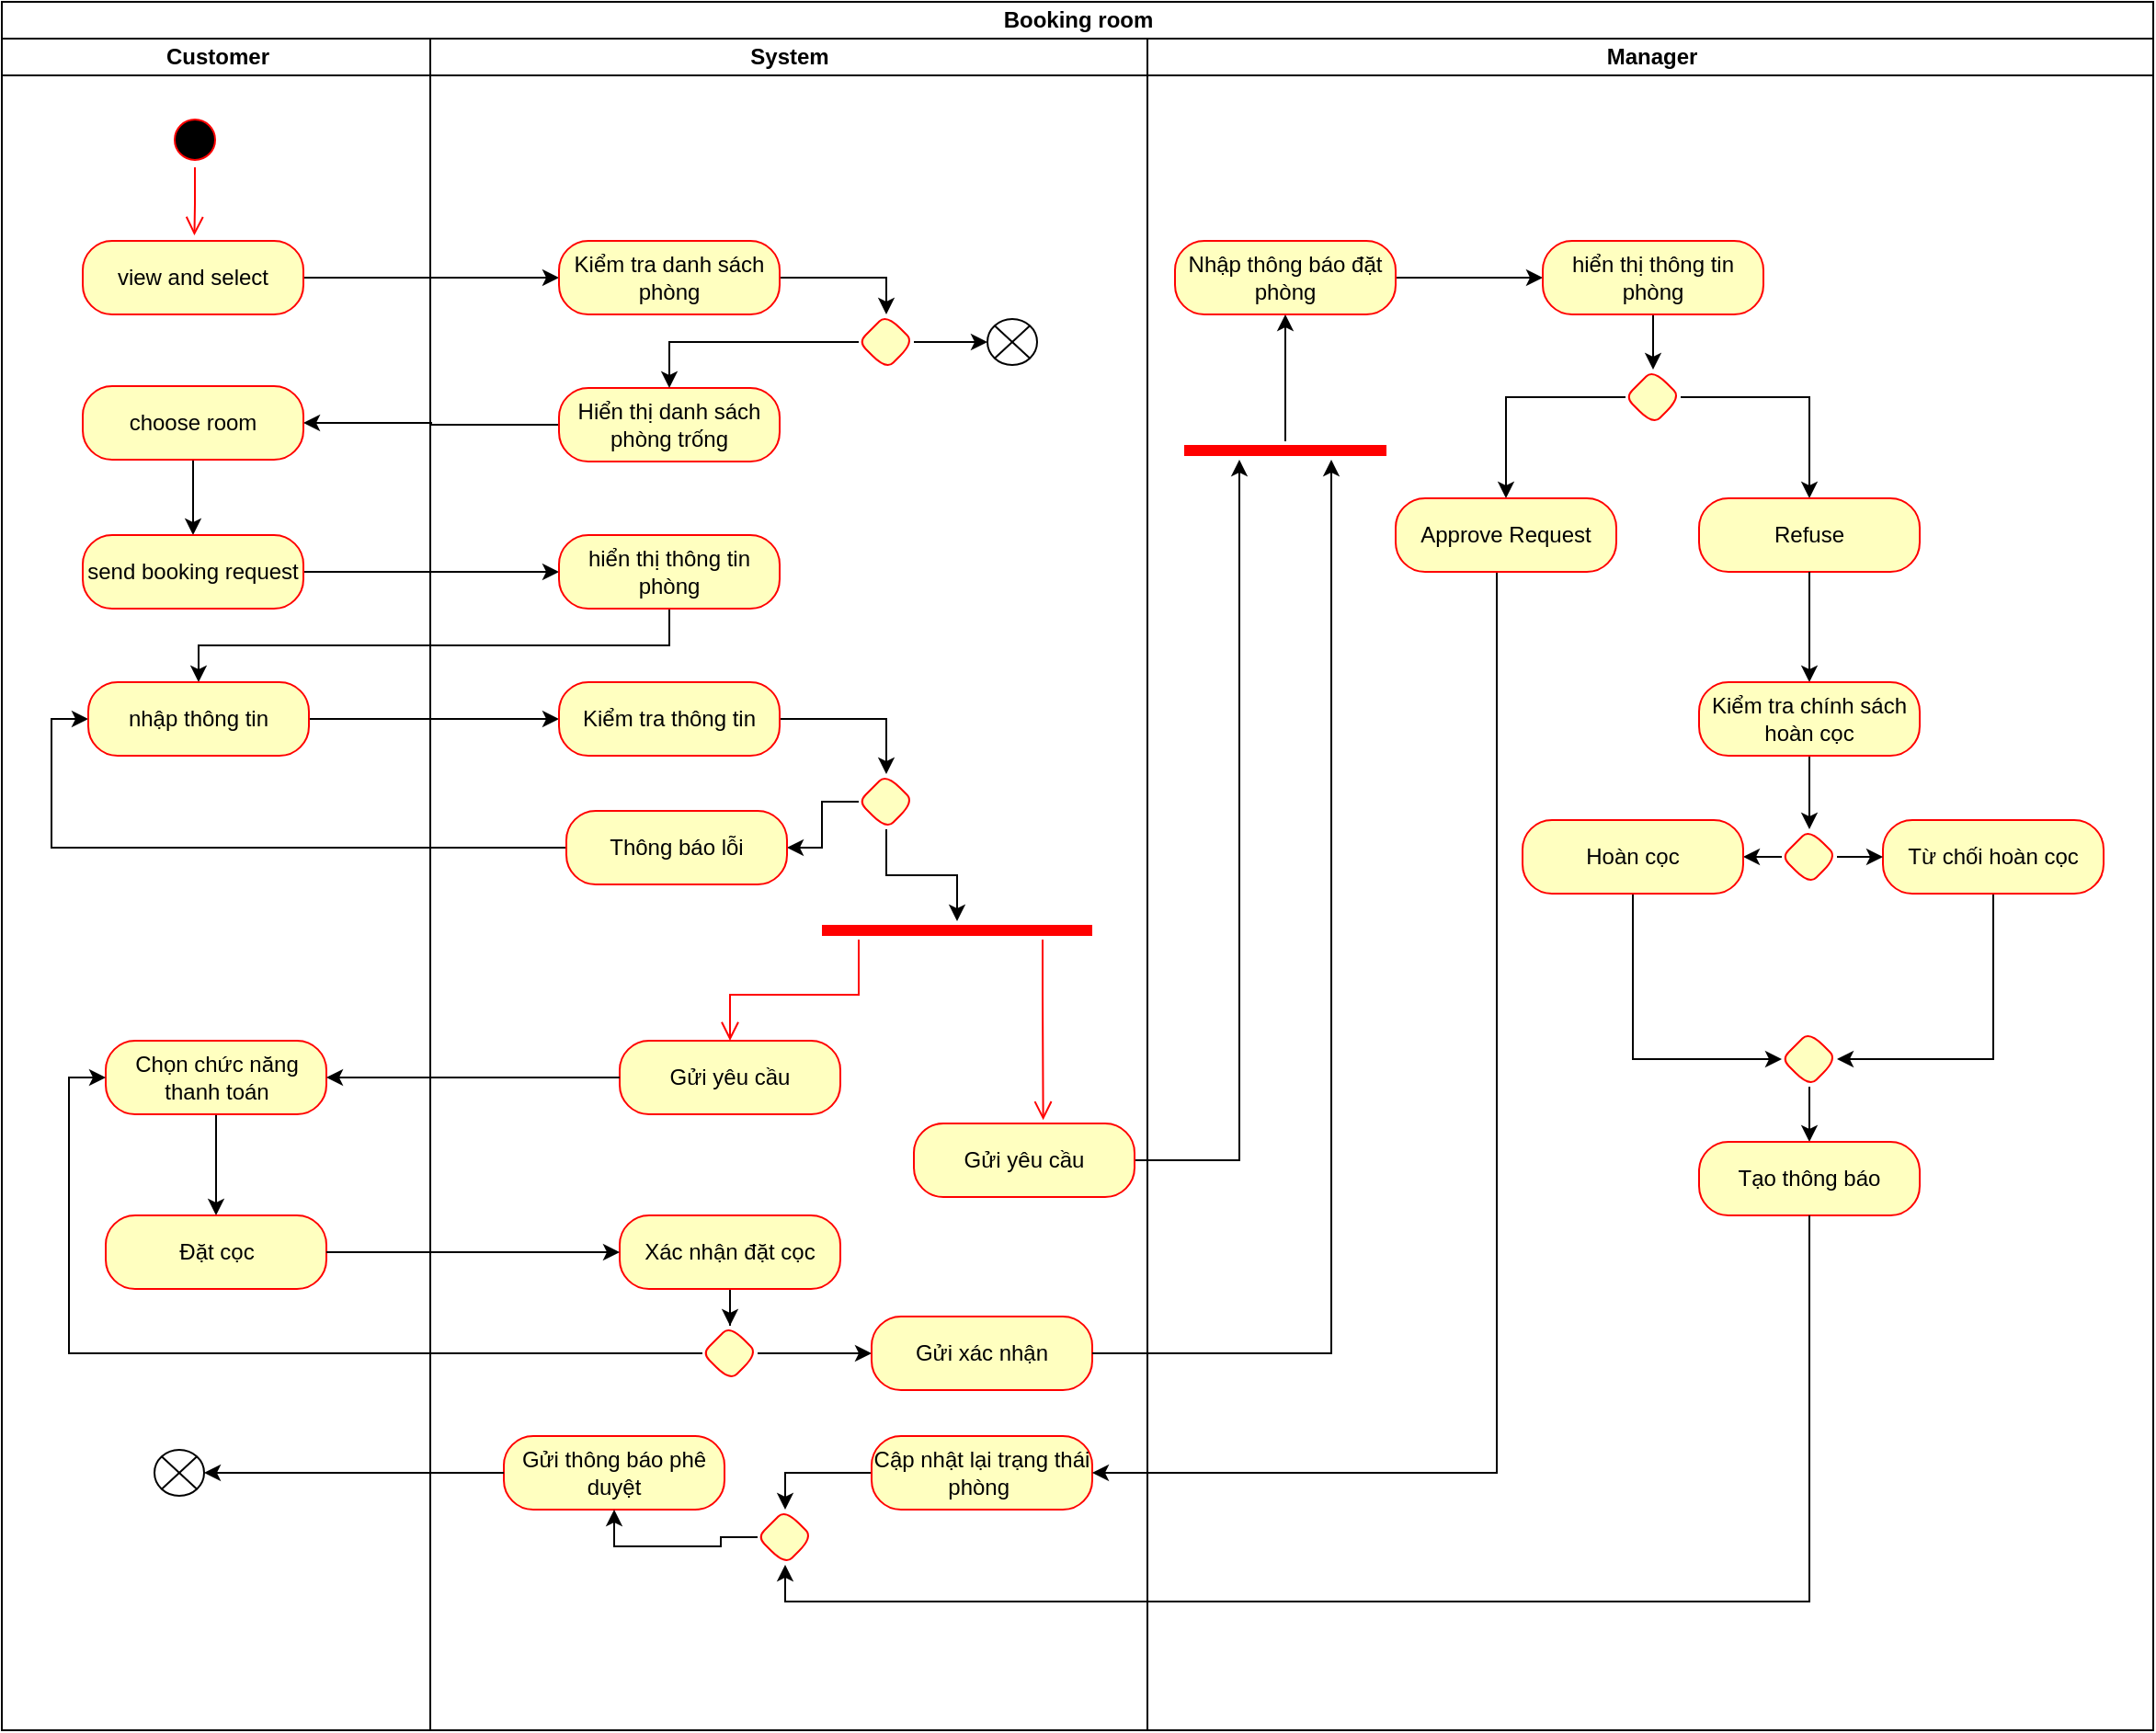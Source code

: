<mxfile version="26.2.2">
  <diagram name="Trang-1" id="d_lrkH4-vdAlnMZ1kf16">
    <mxGraphModel dx="676" dy="885" grid="1" gridSize="10" guides="1" tooltips="1" connect="1" arrows="1" fold="1" page="1" pageScale="1" pageWidth="827" pageHeight="1169" math="0" shadow="0">
      <root>
        <mxCell id="0" />
        <mxCell id="1" parent="0" />
        <mxCell id="kXjG0Q7y1UOLb-YYbGv2-70" value="Booking room" style="swimlane;childLayout=stackLayout;resizeParent=1;resizeParentMax=0;startSize=20;html=1;" parent="1" vertex="1">
          <mxGeometry x="827.0" width="1170.0" height="940" as="geometry" />
        </mxCell>
        <mxCell id="kXjG0Q7y1UOLb-YYbGv2-111" style="edgeStyle=orthogonalEdgeStyle;rounded=0;orthogonalLoop=1;jettySize=auto;html=1;exitX=1;exitY=0.5;exitDx=0;exitDy=0;entryX=0;entryY=0.5;entryDx=0;entryDy=0;" parent="kXjG0Q7y1UOLb-YYbGv2-70" source="kXjG0Q7y1UOLb-YYbGv2-75" target="kXjG0Q7y1UOLb-YYbGv2-83" edge="1">
          <mxGeometry relative="1" as="geometry" />
        </mxCell>
        <mxCell id="kXjG0Q7y1UOLb-YYbGv2-116" style="edgeStyle=orthogonalEdgeStyle;rounded=0;orthogonalLoop=1;jettySize=auto;html=1;exitX=1;exitY=0.5;exitDx=0;exitDy=0;" parent="kXjG0Q7y1UOLb-YYbGv2-70" source="kXjG0Q7y1UOLb-YYbGv2-78" target="kXjG0Q7y1UOLb-YYbGv2-88" edge="1">
          <mxGeometry relative="1" as="geometry" />
        </mxCell>
        <mxCell id="kXjG0Q7y1UOLb-YYbGv2-117" style="edgeStyle=orthogonalEdgeStyle;rounded=0;orthogonalLoop=1;jettySize=auto;html=1;exitX=0.5;exitY=1;exitDx=0;exitDy=0;" parent="kXjG0Q7y1UOLb-YYbGv2-70" source="kXjG0Q7y1UOLb-YYbGv2-88" target="kXjG0Q7y1UOLb-YYbGv2-80" edge="1">
          <mxGeometry relative="1" as="geometry" />
        </mxCell>
        <mxCell id="vrlury9yHRgiXeEKbm9l-6" style="edgeStyle=orthogonalEdgeStyle;rounded=0;orthogonalLoop=1;jettySize=auto;html=1;entryX=1;entryY=0.5;entryDx=0;entryDy=0;" edge="1" parent="kXjG0Q7y1UOLb-YYbGv2-70" source="kXjG0Q7y1UOLb-YYbGv2-113" target="kXjG0Q7y1UOLb-YYbGv2-76">
          <mxGeometry relative="1" as="geometry" />
        </mxCell>
        <mxCell id="vrlury9yHRgiXeEKbm9l-9" style="edgeStyle=orthogonalEdgeStyle;rounded=0;orthogonalLoop=1;jettySize=auto;html=1;" edge="1" parent="kXjG0Q7y1UOLb-YYbGv2-70" source="kXjG0Q7y1UOLb-YYbGv2-80" target="vrlury9yHRgiXeEKbm9l-8">
          <mxGeometry relative="1" as="geometry" />
        </mxCell>
        <mxCell id="vrlury9yHRgiXeEKbm9l-17" style="edgeStyle=orthogonalEdgeStyle;rounded=0;orthogonalLoop=1;jettySize=auto;html=1;entryX=0;entryY=0.5;entryDx=0;entryDy=0;" edge="1" parent="kXjG0Q7y1UOLb-YYbGv2-70" source="vrlury9yHRgiXeEKbm9l-15" target="kXjG0Q7y1UOLb-YYbGv2-80">
          <mxGeometry relative="1" as="geometry" />
        </mxCell>
        <mxCell id="vrlury9yHRgiXeEKbm9l-21" value="" style="edgeStyle=orthogonalEdgeStyle;rounded=0;orthogonalLoop=1;jettySize=auto;html=1;" edge="1" parent="kXjG0Q7y1UOLb-YYbGv2-70" source="vrlury9yHRgiXeEKbm9l-18" target="vrlury9yHRgiXeEKbm9l-112">
          <mxGeometry relative="1" as="geometry">
            <mxPoint x="673.0" y="190" as="targetPoint" />
            <Array as="points">
              <mxPoint x="673" y="630" />
            </Array>
          </mxGeometry>
        </mxCell>
        <mxCell id="kXjG0Q7y1UOLb-YYbGv2-71" value="Customer" style="swimlane;startSize=20;html=1;" parent="kXjG0Q7y1UOLb-YYbGv2-70" vertex="1">
          <mxGeometry y="20" width="233.0" height="920" as="geometry" />
        </mxCell>
        <mxCell id="kXjG0Q7y1UOLb-YYbGv2-72" value="" style="ellipse;html=1;shape=startState;fillColor=#000000;strokeColor=#ff0000;" parent="kXjG0Q7y1UOLb-YYbGv2-71" vertex="1">
          <mxGeometry x="90.0" y="40" width="30" height="30" as="geometry" />
        </mxCell>
        <mxCell id="kXjG0Q7y1UOLb-YYbGv2-73" value="" style="edgeStyle=orthogonalEdgeStyle;html=1;verticalAlign=bottom;endArrow=open;endSize=8;strokeColor=#ff0000;rounded=0;entryX=0.506;entryY=-0.074;entryDx=0;entryDy=0;entryPerimeter=0;" parent="kXjG0Q7y1UOLb-YYbGv2-71" source="kXjG0Q7y1UOLb-YYbGv2-72" target="kXjG0Q7y1UOLb-YYbGv2-75" edge="1">
          <mxGeometry relative="1" as="geometry">
            <mxPoint x="105.0" y="100" as="targetPoint" />
          </mxGeometry>
        </mxCell>
        <mxCell id="kXjG0Q7y1UOLb-YYbGv2-75" value="view and select" style="rounded=1;whiteSpace=wrap;html=1;arcSize=40;fontColor=#000000;fillColor=#ffffc0;strokeColor=#ff0000;" parent="kXjG0Q7y1UOLb-YYbGv2-71" vertex="1">
          <mxGeometry x="44.0" y="110" width="120" height="40" as="geometry" />
        </mxCell>
        <mxCell id="vrlury9yHRgiXeEKbm9l-7" style="edgeStyle=orthogonalEdgeStyle;rounded=0;orthogonalLoop=1;jettySize=auto;html=1;entryX=0.5;entryY=0;entryDx=0;entryDy=0;" edge="1" parent="kXjG0Q7y1UOLb-YYbGv2-71" source="kXjG0Q7y1UOLb-YYbGv2-76" target="kXjG0Q7y1UOLb-YYbGv2-78">
          <mxGeometry relative="1" as="geometry" />
        </mxCell>
        <mxCell id="kXjG0Q7y1UOLb-YYbGv2-76" value="choose room" style="rounded=1;whiteSpace=wrap;html=1;arcSize=40;fontColor=#000000;fillColor=#ffffc0;strokeColor=#ff0000;" parent="kXjG0Q7y1UOLb-YYbGv2-71" vertex="1">
          <mxGeometry x="44.0" y="189" width="120" height="40" as="geometry" />
        </mxCell>
        <mxCell id="kXjG0Q7y1UOLb-YYbGv2-78" value="send booking request" style="rounded=1;whiteSpace=wrap;html=1;arcSize=40;fontColor=#000000;fillColor=#ffffc0;strokeColor=#ff0000;" parent="kXjG0Q7y1UOLb-YYbGv2-71" vertex="1">
          <mxGeometry x="44.0" y="270" width="120" height="40" as="geometry" />
        </mxCell>
        <mxCell id="kXjG0Q7y1UOLb-YYbGv2-80" value="nhập thông tin" style="rounded=1;whiteSpace=wrap;html=1;arcSize=40;fontColor=#000000;fillColor=#ffffc0;strokeColor=#ff0000;" parent="kXjG0Q7y1UOLb-YYbGv2-71" vertex="1">
          <mxGeometry x="47.0" y="350" width="120" height="40" as="geometry" />
        </mxCell>
        <mxCell id="vrlury9yHRgiXeEKbm9l-50" value="" style="edgeStyle=orthogonalEdgeStyle;rounded=0;orthogonalLoop=1;jettySize=auto;html=1;" edge="1" parent="kXjG0Q7y1UOLb-YYbGv2-71" source="vrlury9yHRgiXeEKbm9l-47" target="vrlury9yHRgiXeEKbm9l-49">
          <mxGeometry relative="1" as="geometry" />
        </mxCell>
        <mxCell id="vrlury9yHRgiXeEKbm9l-47" value="Chọn chức năng thanh toán" style="rounded=1;whiteSpace=wrap;html=1;arcSize=40;fontColor=#000000;fillColor=#ffffc0;strokeColor=#ff0000;" vertex="1" parent="kXjG0Q7y1UOLb-YYbGv2-71">
          <mxGeometry x="56.5" y="545" width="120" height="40" as="geometry" />
        </mxCell>
        <mxCell id="vrlury9yHRgiXeEKbm9l-49" value="Đặt cọc" style="rounded=1;whiteSpace=wrap;html=1;arcSize=40;fontColor=#000000;fillColor=#ffffc0;strokeColor=#ff0000;" vertex="1" parent="kXjG0Q7y1UOLb-YYbGv2-71">
          <mxGeometry x="56.5" y="640" width="120" height="40" as="geometry" />
        </mxCell>
        <mxCell id="vrlury9yHRgiXeEKbm9l-130" value="" style="shape=sumEllipse;perimeter=ellipsePerimeter;whiteSpace=wrap;html=1;backgroundOutline=1;" vertex="1" parent="kXjG0Q7y1UOLb-YYbGv2-71">
          <mxGeometry x="83.0" y="767.5" width="27" height="25" as="geometry" />
        </mxCell>
        <mxCell id="kXjG0Q7y1UOLb-YYbGv2-82" value="System" style="swimlane;startSize=20;html=1;" parent="kXjG0Q7y1UOLb-YYbGv2-70" vertex="1">
          <mxGeometry x="233.0" y="20" width="390" height="920" as="geometry" />
        </mxCell>
        <mxCell id="vrlury9yHRgiXeEKbm9l-2" value="" style="edgeStyle=orthogonalEdgeStyle;rounded=0;orthogonalLoop=1;jettySize=auto;html=1;" edge="1" parent="kXjG0Q7y1UOLb-YYbGv2-82" source="kXjG0Q7y1UOLb-YYbGv2-83" target="vrlury9yHRgiXeEKbm9l-1">
          <mxGeometry relative="1" as="geometry">
            <Array as="points">
              <mxPoint x="248" y="130" />
            </Array>
          </mxGeometry>
        </mxCell>
        <mxCell id="kXjG0Q7y1UOLb-YYbGv2-83" value="Kiểm tra danh sách phòng" style="rounded=1;whiteSpace=wrap;html=1;arcSize=40;fontColor=#000000;fillColor=#ffffc0;strokeColor=#ff0000;" parent="kXjG0Q7y1UOLb-YYbGv2-82" vertex="1">
          <mxGeometry x="70.0" y="110" width="120" height="40" as="geometry" />
        </mxCell>
        <mxCell id="kXjG0Q7y1UOLb-YYbGv2-88" value="hiển thị thông tin phòng" style="rounded=1;whiteSpace=wrap;html=1;arcSize=40;fontColor=#000000;fillColor=#ffffc0;strokeColor=#ff0000;" parent="kXjG0Q7y1UOLb-YYbGv2-82" vertex="1">
          <mxGeometry x="70.0" y="270" width="120" height="40" as="geometry" />
        </mxCell>
        <mxCell id="kXjG0Q7y1UOLb-YYbGv2-113" value="Hiển thị danh sách phòng trống" style="rounded=1;whiteSpace=wrap;html=1;arcSize=40;fontColor=#000000;fillColor=#ffffc0;strokeColor=#ff0000;" parent="kXjG0Q7y1UOLb-YYbGv2-82" vertex="1">
          <mxGeometry x="70.0" y="190" width="120" height="40" as="geometry" />
        </mxCell>
        <mxCell id="vrlury9yHRgiXeEKbm9l-4" value="" style="edgeStyle=orthogonalEdgeStyle;rounded=0;orthogonalLoop=1;jettySize=auto;html=1;" edge="1" parent="kXjG0Q7y1UOLb-YYbGv2-82" source="vrlury9yHRgiXeEKbm9l-1" target="vrlury9yHRgiXeEKbm9l-3">
          <mxGeometry relative="1" as="geometry" />
        </mxCell>
        <mxCell id="vrlury9yHRgiXeEKbm9l-5" style="edgeStyle=orthogonalEdgeStyle;rounded=0;orthogonalLoop=1;jettySize=auto;html=1;" edge="1" parent="kXjG0Q7y1UOLb-YYbGv2-82" source="vrlury9yHRgiXeEKbm9l-1" target="kXjG0Q7y1UOLb-YYbGv2-113">
          <mxGeometry relative="1" as="geometry" />
        </mxCell>
        <mxCell id="vrlury9yHRgiXeEKbm9l-1" value="" style="rhombus;whiteSpace=wrap;html=1;fillColor=#ffffc0;strokeColor=#ff0000;fontColor=#000000;rounded=1;arcSize=40;" vertex="1" parent="kXjG0Q7y1UOLb-YYbGv2-82">
          <mxGeometry x="233" y="150" width="30" height="30" as="geometry" />
        </mxCell>
        <mxCell id="vrlury9yHRgiXeEKbm9l-3" value="" style="shape=sumEllipse;perimeter=ellipsePerimeter;whiteSpace=wrap;html=1;backgroundOutline=1;" vertex="1" parent="kXjG0Q7y1UOLb-YYbGv2-82">
          <mxGeometry x="303" y="152.5" width="27" height="25" as="geometry" />
        </mxCell>
        <mxCell id="vrlury9yHRgiXeEKbm9l-12" style="edgeStyle=orthogonalEdgeStyle;rounded=0;orthogonalLoop=1;jettySize=auto;html=1;" edge="1" parent="kXjG0Q7y1UOLb-YYbGv2-82" source="vrlury9yHRgiXeEKbm9l-8" target="vrlury9yHRgiXeEKbm9l-11">
          <mxGeometry relative="1" as="geometry" />
        </mxCell>
        <mxCell id="vrlury9yHRgiXeEKbm9l-8" value="Kiểm tra thông tin" style="rounded=1;whiteSpace=wrap;html=1;arcSize=40;fontColor=#000000;fillColor=#ffffc0;strokeColor=#ff0000;" vertex="1" parent="kXjG0Q7y1UOLb-YYbGv2-82">
          <mxGeometry x="70.0" y="350" width="120" height="40" as="geometry" />
        </mxCell>
        <mxCell id="vrlury9yHRgiXeEKbm9l-16" style="edgeStyle=orthogonalEdgeStyle;rounded=0;orthogonalLoop=1;jettySize=auto;html=1;entryX=1;entryY=0.5;entryDx=0;entryDy=0;" edge="1" parent="kXjG0Q7y1UOLb-YYbGv2-82" source="vrlury9yHRgiXeEKbm9l-11" target="vrlury9yHRgiXeEKbm9l-15">
          <mxGeometry relative="1" as="geometry" />
        </mxCell>
        <mxCell id="vrlury9yHRgiXeEKbm9l-26" style="edgeStyle=orthogonalEdgeStyle;rounded=0;orthogonalLoop=1;jettySize=auto;html=1;" edge="1" parent="kXjG0Q7y1UOLb-YYbGv2-82" source="vrlury9yHRgiXeEKbm9l-11" target="vrlury9yHRgiXeEKbm9l-22">
          <mxGeometry relative="1" as="geometry" />
        </mxCell>
        <mxCell id="vrlury9yHRgiXeEKbm9l-11" value="" style="rhombus;whiteSpace=wrap;html=1;fillColor=#ffffc0;strokeColor=#ff0000;fontColor=#000000;rounded=1;arcSize=40;" vertex="1" parent="kXjG0Q7y1UOLb-YYbGv2-82">
          <mxGeometry x="233" y="400" width="30" height="30" as="geometry" />
        </mxCell>
        <mxCell id="vrlury9yHRgiXeEKbm9l-15" value="Thông báo lỗi" style="rounded=1;whiteSpace=wrap;html=1;arcSize=40;fontColor=#000000;fillColor=#ffffc0;strokeColor=#ff0000;" vertex="1" parent="kXjG0Q7y1UOLb-YYbGv2-82">
          <mxGeometry x="74.0" y="420" width="120" height="40" as="geometry" />
        </mxCell>
        <mxCell id="vrlury9yHRgiXeEKbm9l-18" value="Gửi yêu cầu" style="rounded=1;whiteSpace=wrap;html=1;arcSize=40;fontColor=#000000;fillColor=#ffffc0;strokeColor=#ff0000;" vertex="1" parent="kXjG0Q7y1UOLb-YYbGv2-82">
          <mxGeometry x="263.0" y="590" width="120" height="40" as="geometry" />
        </mxCell>
        <mxCell id="vrlury9yHRgiXeEKbm9l-22" value="" style="shape=line;html=1;strokeWidth=6;strokeColor=#ff0000;" vertex="1" parent="kXjG0Q7y1UOLb-YYbGv2-82">
          <mxGeometry x="213" y="480" width="147" height="10" as="geometry" />
        </mxCell>
        <mxCell id="vrlury9yHRgiXeEKbm9l-23" value="" style="edgeStyle=orthogonalEdgeStyle;html=1;verticalAlign=bottom;endArrow=open;endSize=8;strokeColor=#ff0000;rounded=0;entryX=0.5;entryY=0;entryDx=0;entryDy=0;" edge="1" source="vrlury9yHRgiXeEKbm9l-22" parent="kXjG0Q7y1UOLb-YYbGv2-82" target="vrlury9yHRgiXeEKbm9l-46">
          <mxGeometry relative="1" as="geometry">
            <mxPoint x="233.0" y="550" as="targetPoint" />
            <Array as="points">
              <mxPoint x="233" y="520" />
              <mxPoint x="163" y="520" />
            </Array>
          </mxGeometry>
        </mxCell>
        <mxCell id="vrlury9yHRgiXeEKbm9l-25" value="" style="edgeStyle=orthogonalEdgeStyle;html=1;verticalAlign=bottom;endArrow=open;endSize=8;strokeColor=#ff0000;rounded=0;entryX=0.586;entryY=-0.046;entryDx=0;entryDy=0;entryPerimeter=0;" edge="1" parent="kXjG0Q7y1UOLb-YYbGv2-82" source="vrlury9yHRgiXeEKbm9l-22" target="vrlury9yHRgiXeEKbm9l-18">
          <mxGeometry relative="1" as="geometry">
            <mxPoint x="363.0" y="580" as="targetPoint" />
            <mxPoint x="323.0" y="510" as="sourcePoint" />
            <Array as="points">
              <mxPoint x="333" y="520" />
              <mxPoint x="333" y="520" />
            </Array>
          </mxGeometry>
        </mxCell>
        <mxCell id="vrlury9yHRgiXeEKbm9l-46" value="Gửi yêu cầu" style="rounded=1;whiteSpace=wrap;html=1;arcSize=40;fontColor=#000000;fillColor=#ffffc0;strokeColor=#ff0000;" vertex="1" parent="kXjG0Q7y1UOLb-YYbGv2-82">
          <mxGeometry x="103.0" y="545" width="120" height="40" as="geometry" />
        </mxCell>
        <mxCell id="vrlury9yHRgiXeEKbm9l-57" value="" style="edgeStyle=orthogonalEdgeStyle;rounded=0;orthogonalLoop=1;jettySize=auto;html=1;" edge="1" parent="kXjG0Q7y1UOLb-YYbGv2-82" source="vrlury9yHRgiXeEKbm9l-52" target="vrlury9yHRgiXeEKbm9l-56">
          <mxGeometry relative="1" as="geometry" />
        </mxCell>
        <mxCell id="vrlury9yHRgiXeEKbm9l-52" value="Xác nhận đặt cọc" style="rounded=1;whiteSpace=wrap;html=1;arcSize=40;fontColor=#000000;fillColor=#ffffc0;strokeColor=#ff0000;" vertex="1" parent="kXjG0Q7y1UOLb-YYbGv2-82">
          <mxGeometry x="103" y="640" width="120" height="40" as="geometry" />
        </mxCell>
        <mxCell id="vrlury9yHRgiXeEKbm9l-110" value="" style="edgeStyle=orthogonalEdgeStyle;rounded=0;orthogonalLoop=1;jettySize=auto;html=1;" edge="1" parent="kXjG0Q7y1UOLb-YYbGv2-82" source="vrlury9yHRgiXeEKbm9l-56" target="vrlury9yHRgiXeEKbm9l-109">
          <mxGeometry relative="1" as="geometry" />
        </mxCell>
        <mxCell id="vrlury9yHRgiXeEKbm9l-56" value="" style="rhombus;whiteSpace=wrap;html=1;fillColor=#ffffc0;strokeColor=#ff0000;fontColor=#000000;rounded=1;arcSize=40;" vertex="1" parent="kXjG0Q7y1UOLb-YYbGv2-82">
          <mxGeometry x="148" y="700" width="30" height="30" as="geometry" />
        </mxCell>
        <mxCell id="vrlury9yHRgiXeEKbm9l-109" value="Gửi xác nhận" style="rounded=1;whiteSpace=wrap;html=1;arcSize=40;fontColor=#000000;fillColor=#ffffc0;strokeColor=#ff0000;" vertex="1" parent="kXjG0Q7y1UOLb-YYbGv2-82">
          <mxGeometry x="240.0" y="695" width="120" height="40" as="geometry" />
        </mxCell>
        <mxCell id="vrlury9yHRgiXeEKbm9l-128" value="" style="edgeStyle=orthogonalEdgeStyle;rounded=0;orthogonalLoop=1;jettySize=auto;html=1;entryX=0.5;entryY=0;entryDx=0;entryDy=0;" edge="1" parent="kXjG0Q7y1UOLb-YYbGv2-82" source="vrlury9yHRgiXeEKbm9l-125" target="vrlury9yHRgiXeEKbm9l-153">
          <mxGeometry relative="1" as="geometry" />
        </mxCell>
        <mxCell id="vrlury9yHRgiXeEKbm9l-125" value="Cập nhật lại trạng thái phòng&amp;nbsp;" style="rounded=1;whiteSpace=wrap;html=1;arcSize=40;fontColor=#000000;fillColor=#ffffc0;strokeColor=#ff0000;" vertex="1" parent="kXjG0Q7y1UOLb-YYbGv2-82">
          <mxGeometry x="240.0" y="760" width="120" height="40" as="geometry" />
        </mxCell>
        <mxCell id="vrlury9yHRgiXeEKbm9l-127" value="Gửi thông báo phê duyệt" style="rounded=1;whiteSpace=wrap;html=1;arcSize=40;fontColor=#000000;fillColor=#ffffc0;strokeColor=#ff0000;" vertex="1" parent="kXjG0Q7y1UOLb-YYbGv2-82">
          <mxGeometry x="40.0" y="760" width="120" height="40" as="geometry" />
        </mxCell>
        <mxCell id="vrlury9yHRgiXeEKbm9l-154" style="edgeStyle=orthogonalEdgeStyle;rounded=0;orthogonalLoop=1;jettySize=auto;html=1;entryX=0.5;entryY=1;entryDx=0;entryDy=0;" edge="1" parent="kXjG0Q7y1UOLb-YYbGv2-82" source="vrlury9yHRgiXeEKbm9l-153" target="vrlury9yHRgiXeEKbm9l-127">
          <mxGeometry relative="1" as="geometry" />
        </mxCell>
        <mxCell id="vrlury9yHRgiXeEKbm9l-153" value="" style="rhombus;whiteSpace=wrap;html=1;fillColor=#ffffc0;strokeColor=#ff0000;fontColor=#000000;rounded=1;arcSize=40;" vertex="1" parent="kXjG0Q7y1UOLb-YYbGv2-82">
          <mxGeometry x="178" y="800" width="30" height="30" as="geometry" />
        </mxCell>
        <mxCell id="vrlury9yHRgiXeEKbm9l-48" style="edgeStyle=orthogonalEdgeStyle;rounded=0;orthogonalLoop=1;jettySize=auto;html=1;" edge="1" parent="kXjG0Q7y1UOLb-YYbGv2-70" source="vrlury9yHRgiXeEKbm9l-46" target="vrlury9yHRgiXeEKbm9l-47">
          <mxGeometry relative="1" as="geometry" />
        </mxCell>
        <mxCell id="vrlury9yHRgiXeEKbm9l-53" value="" style="edgeStyle=orthogonalEdgeStyle;rounded=0;orthogonalLoop=1;jettySize=auto;html=1;" edge="1" parent="kXjG0Q7y1UOLb-YYbGv2-70" source="vrlury9yHRgiXeEKbm9l-49" target="vrlury9yHRgiXeEKbm9l-52">
          <mxGeometry relative="1" as="geometry" />
        </mxCell>
        <mxCell id="vrlury9yHRgiXeEKbm9l-58" style="edgeStyle=orthogonalEdgeStyle;rounded=0;orthogonalLoop=1;jettySize=auto;html=1;entryX=0;entryY=0.5;entryDx=0;entryDy=0;" edge="1" parent="kXjG0Q7y1UOLb-YYbGv2-70" source="vrlury9yHRgiXeEKbm9l-56" target="vrlury9yHRgiXeEKbm9l-47">
          <mxGeometry relative="1" as="geometry" />
        </mxCell>
        <mxCell id="vrlury9yHRgiXeEKbm9l-111" style="edgeStyle=orthogonalEdgeStyle;rounded=0;orthogonalLoop=1;jettySize=auto;html=1;" edge="1" parent="kXjG0Q7y1UOLb-YYbGv2-70" source="vrlury9yHRgiXeEKbm9l-109" target="vrlury9yHRgiXeEKbm9l-112">
          <mxGeometry relative="1" as="geometry">
            <mxPoint x="743.0" y="190.0" as="targetPoint" />
            <Array as="points">
              <mxPoint x="723" y="735" />
            </Array>
          </mxGeometry>
        </mxCell>
        <mxCell id="vrlury9yHRgiXeEKbm9l-126" value="" style="edgeStyle=orthogonalEdgeStyle;rounded=0;orthogonalLoop=1;jettySize=auto;html=1;" edge="1" parent="kXjG0Q7y1UOLb-YYbGv2-70" source="vrlury9yHRgiXeEKbm9l-121" target="vrlury9yHRgiXeEKbm9l-125">
          <mxGeometry relative="1" as="geometry">
            <Array as="points">
              <mxPoint x="813" y="800" />
            </Array>
          </mxGeometry>
        </mxCell>
        <mxCell id="vrlury9yHRgiXeEKbm9l-129" style="edgeStyle=orthogonalEdgeStyle;rounded=0;orthogonalLoop=1;jettySize=auto;html=1;entryX=1;entryY=0.5;entryDx=0;entryDy=0;" edge="1" parent="kXjG0Q7y1UOLb-YYbGv2-70" source="vrlury9yHRgiXeEKbm9l-127" target="vrlury9yHRgiXeEKbm9l-130">
          <mxGeometry relative="1" as="geometry">
            <mxPoint x="103.0" y="800" as="targetPoint" />
          </mxGeometry>
        </mxCell>
        <mxCell id="kXjG0Q7y1UOLb-YYbGv2-98" value="Manager" style="swimlane;startSize=20;html=1;" parent="kXjG0Q7y1UOLb-YYbGv2-70" vertex="1">
          <mxGeometry x="623.0" y="20" width="547" height="920" as="geometry" />
        </mxCell>
        <mxCell id="vrlury9yHRgiXeEKbm9l-116" value="" style="edgeStyle=orthogonalEdgeStyle;rounded=0;orthogonalLoop=1;jettySize=auto;html=1;" edge="1" parent="kXjG0Q7y1UOLb-YYbGv2-98" source="vrlury9yHRgiXeEKbm9l-112" target="vrlury9yHRgiXeEKbm9l-115">
          <mxGeometry relative="1" as="geometry" />
        </mxCell>
        <mxCell id="vrlury9yHRgiXeEKbm9l-112" value="" style="shape=line;html=1;strokeWidth=6;strokeColor=#ff0000;" vertex="1" parent="kXjG0Q7y1UOLb-YYbGv2-98">
          <mxGeometry x="20" y="219" width="110" height="10" as="geometry" />
        </mxCell>
        <mxCell id="vrlury9yHRgiXeEKbm9l-118" value="" style="edgeStyle=orthogonalEdgeStyle;rounded=0;orthogonalLoop=1;jettySize=auto;html=1;" edge="1" parent="kXjG0Q7y1UOLb-YYbGv2-98" source="vrlury9yHRgiXeEKbm9l-115" target="vrlury9yHRgiXeEKbm9l-117">
          <mxGeometry relative="1" as="geometry" />
        </mxCell>
        <mxCell id="vrlury9yHRgiXeEKbm9l-115" value="Nhập thông báo đặt phòng" style="rounded=1;whiteSpace=wrap;html=1;arcSize=40;fontColor=#000000;fillColor=#ffffc0;strokeColor=#ff0000;" vertex="1" parent="kXjG0Q7y1UOLb-YYbGv2-98">
          <mxGeometry x="15.0" y="110" width="120" height="40" as="geometry" />
        </mxCell>
        <mxCell id="vrlury9yHRgiXeEKbm9l-120" value="" style="edgeStyle=orthogonalEdgeStyle;rounded=0;orthogonalLoop=1;jettySize=auto;html=1;" edge="1" parent="kXjG0Q7y1UOLb-YYbGv2-98" source="vrlury9yHRgiXeEKbm9l-117" target="vrlury9yHRgiXeEKbm9l-119">
          <mxGeometry relative="1" as="geometry" />
        </mxCell>
        <mxCell id="vrlury9yHRgiXeEKbm9l-117" value="hiển thị thông tin phòng" style="rounded=1;whiteSpace=wrap;html=1;arcSize=40;fontColor=#000000;fillColor=#ffffc0;strokeColor=#ff0000;" vertex="1" parent="kXjG0Q7y1UOLb-YYbGv2-98">
          <mxGeometry x="215.0" y="110" width="120" height="40" as="geometry" />
        </mxCell>
        <mxCell id="vrlury9yHRgiXeEKbm9l-122" style="edgeStyle=orthogonalEdgeStyle;rounded=0;orthogonalLoop=1;jettySize=auto;html=1;entryX=0.5;entryY=0;entryDx=0;entryDy=0;" edge="1" parent="kXjG0Q7y1UOLb-YYbGv2-98" source="vrlury9yHRgiXeEKbm9l-119" target="vrlury9yHRgiXeEKbm9l-121">
          <mxGeometry relative="1" as="geometry" />
        </mxCell>
        <mxCell id="vrlury9yHRgiXeEKbm9l-124" style="edgeStyle=orthogonalEdgeStyle;rounded=0;orthogonalLoop=1;jettySize=auto;html=1;entryX=0.5;entryY=0;entryDx=0;entryDy=0;" edge="1" parent="kXjG0Q7y1UOLb-YYbGv2-98" source="vrlury9yHRgiXeEKbm9l-119" target="vrlury9yHRgiXeEKbm9l-123">
          <mxGeometry relative="1" as="geometry" />
        </mxCell>
        <mxCell id="vrlury9yHRgiXeEKbm9l-119" value="" style="rhombus;whiteSpace=wrap;html=1;fillColor=#ffffc0;strokeColor=#ff0000;fontColor=#000000;rounded=1;arcSize=40;" vertex="1" parent="kXjG0Q7y1UOLb-YYbGv2-98">
          <mxGeometry x="260" y="180" width="30" height="30" as="geometry" />
        </mxCell>
        <mxCell id="vrlury9yHRgiXeEKbm9l-121" value="Approve Request" style="rounded=1;whiteSpace=wrap;html=1;arcSize=40;fontColor=#000000;fillColor=#ffffc0;strokeColor=#ff0000;" vertex="1" parent="kXjG0Q7y1UOLb-YYbGv2-98">
          <mxGeometry x="135.0" y="250" width="120" height="40" as="geometry" />
        </mxCell>
        <mxCell id="vrlury9yHRgiXeEKbm9l-123" value="Refuse" style="rounded=1;whiteSpace=wrap;html=1;arcSize=40;fontColor=#000000;fillColor=#ffffc0;strokeColor=#ff0000;" vertex="1" parent="kXjG0Q7y1UOLb-YYbGv2-98">
          <mxGeometry x="300.0" y="250" width="120" height="40" as="geometry" />
        </mxCell>
        <mxCell id="vrlury9yHRgiXeEKbm9l-138" value="" style="edgeStyle=orthogonalEdgeStyle;rounded=0;orthogonalLoop=1;jettySize=auto;html=1;exitX=0.5;exitY=1;exitDx=0;exitDy=0;" edge="1" parent="kXjG0Q7y1UOLb-YYbGv2-98" source="vrlury9yHRgiXeEKbm9l-123" target="vrlury9yHRgiXeEKbm9l-137">
          <mxGeometry relative="1" as="geometry">
            <mxPoint x="360.0" y="380" as="sourcePoint" />
          </mxGeometry>
        </mxCell>
        <mxCell id="vrlury9yHRgiXeEKbm9l-141" value="" style="edgeStyle=orthogonalEdgeStyle;rounded=0;orthogonalLoop=1;jettySize=auto;html=1;" edge="1" parent="kXjG0Q7y1UOLb-YYbGv2-98" source="vrlury9yHRgiXeEKbm9l-137" target="vrlury9yHRgiXeEKbm9l-139">
          <mxGeometry relative="1" as="geometry" />
        </mxCell>
        <mxCell id="vrlury9yHRgiXeEKbm9l-137" value="Kiểm tra chính sách hoàn cọc" style="rounded=1;whiteSpace=wrap;html=1;arcSize=40;fontColor=#000000;fillColor=#ffffc0;strokeColor=#ff0000;" vertex="1" parent="kXjG0Q7y1UOLb-YYbGv2-98">
          <mxGeometry x="300.0" y="350" width="120" height="40" as="geometry" />
        </mxCell>
        <mxCell id="vrlury9yHRgiXeEKbm9l-143" value="" style="edgeStyle=orthogonalEdgeStyle;rounded=0;orthogonalLoop=1;jettySize=auto;html=1;" edge="1" parent="kXjG0Q7y1UOLb-YYbGv2-98" source="vrlury9yHRgiXeEKbm9l-139" target="vrlury9yHRgiXeEKbm9l-142">
          <mxGeometry relative="1" as="geometry" />
        </mxCell>
        <mxCell id="vrlury9yHRgiXeEKbm9l-139" value="" style="rhombus;whiteSpace=wrap;html=1;fillColor=#ffffc0;strokeColor=#ff0000;fontColor=#000000;rounded=1;arcSize=40;" vertex="1" parent="kXjG0Q7y1UOLb-YYbGv2-98">
          <mxGeometry x="345" y="430" width="30" height="30" as="geometry" />
        </mxCell>
        <mxCell id="vrlury9yHRgiXeEKbm9l-148" style="edgeStyle=orthogonalEdgeStyle;rounded=0;orthogonalLoop=1;jettySize=auto;html=1;entryX=0;entryY=0.5;entryDx=0;entryDy=0;" edge="1" parent="kXjG0Q7y1UOLb-YYbGv2-98" source="vrlury9yHRgiXeEKbm9l-142" target="vrlury9yHRgiXeEKbm9l-147">
          <mxGeometry relative="1" as="geometry">
            <Array as="points">
              <mxPoint x="264" y="555" />
            </Array>
          </mxGeometry>
        </mxCell>
        <mxCell id="vrlury9yHRgiXeEKbm9l-142" value="Hoàn cọc" style="rounded=1;whiteSpace=wrap;html=1;arcSize=40;fontColor=#000000;fillColor=#ffffc0;strokeColor=#ff0000;" vertex="1" parent="kXjG0Q7y1UOLb-YYbGv2-98">
          <mxGeometry x="204.0" y="425" width="120" height="40" as="geometry" />
        </mxCell>
        <mxCell id="vrlury9yHRgiXeEKbm9l-149" style="edgeStyle=orthogonalEdgeStyle;rounded=0;orthogonalLoop=1;jettySize=auto;html=1;entryX=1;entryY=0.5;entryDx=0;entryDy=0;" edge="1" parent="kXjG0Q7y1UOLb-YYbGv2-98" source="vrlury9yHRgiXeEKbm9l-144" target="vrlury9yHRgiXeEKbm9l-147">
          <mxGeometry relative="1" as="geometry">
            <Array as="points">
              <mxPoint x="460" y="555" />
            </Array>
          </mxGeometry>
        </mxCell>
        <mxCell id="vrlury9yHRgiXeEKbm9l-144" value="Từ chối hoàn cọc" style="rounded=1;whiteSpace=wrap;html=1;arcSize=40;fontColor=#000000;fillColor=#ffffc0;strokeColor=#ff0000;" vertex="1" parent="kXjG0Q7y1UOLb-YYbGv2-98">
          <mxGeometry x="400.0" y="425" width="120" height="40" as="geometry" />
        </mxCell>
        <mxCell id="vrlury9yHRgiXeEKbm9l-145" value="" style="edgeStyle=orthogonalEdgeStyle;rounded=0;orthogonalLoop=1;jettySize=auto;html=1;" edge="1" parent="kXjG0Q7y1UOLb-YYbGv2-98" source="vrlury9yHRgiXeEKbm9l-139" target="vrlury9yHRgiXeEKbm9l-144">
          <mxGeometry relative="1" as="geometry" />
        </mxCell>
        <mxCell id="vrlury9yHRgiXeEKbm9l-151" value="" style="edgeStyle=orthogonalEdgeStyle;rounded=0;orthogonalLoop=1;jettySize=auto;html=1;" edge="1" parent="kXjG0Q7y1UOLb-YYbGv2-98" source="vrlury9yHRgiXeEKbm9l-147" target="vrlury9yHRgiXeEKbm9l-150">
          <mxGeometry relative="1" as="geometry" />
        </mxCell>
        <mxCell id="vrlury9yHRgiXeEKbm9l-147" value="" style="rhombus;whiteSpace=wrap;html=1;fillColor=#ffffc0;strokeColor=#ff0000;fontColor=#000000;rounded=1;arcSize=50;" vertex="1" parent="kXjG0Q7y1UOLb-YYbGv2-98">
          <mxGeometry x="345" y="540" width="30" height="30" as="geometry" />
        </mxCell>
        <mxCell id="vrlury9yHRgiXeEKbm9l-150" value="Tạo thông báo" style="rounded=1;whiteSpace=wrap;html=1;arcSize=40;fontColor=#000000;fillColor=#ffffc0;strokeColor=#ff0000;" vertex="1" parent="kXjG0Q7y1UOLb-YYbGv2-98">
          <mxGeometry x="300.0" y="600" width="120" height="40" as="geometry" />
        </mxCell>
        <mxCell id="vrlury9yHRgiXeEKbm9l-152" style="edgeStyle=orthogonalEdgeStyle;rounded=0;orthogonalLoop=1;jettySize=auto;html=1;entryX=0.5;entryY=1;entryDx=0;entryDy=0;" edge="1" parent="kXjG0Q7y1UOLb-YYbGv2-70" source="vrlury9yHRgiXeEKbm9l-150" target="vrlury9yHRgiXeEKbm9l-153">
          <mxGeometry relative="1" as="geometry">
            <mxPoint x="513.0" y="880" as="targetPoint" />
            <Array as="points">
              <mxPoint x="983" y="870" />
              <mxPoint x="426" y="870" />
            </Array>
          </mxGeometry>
        </mxCell>
      </root>
    </mxGraphModel>
  </diagram>
</mxfile>
